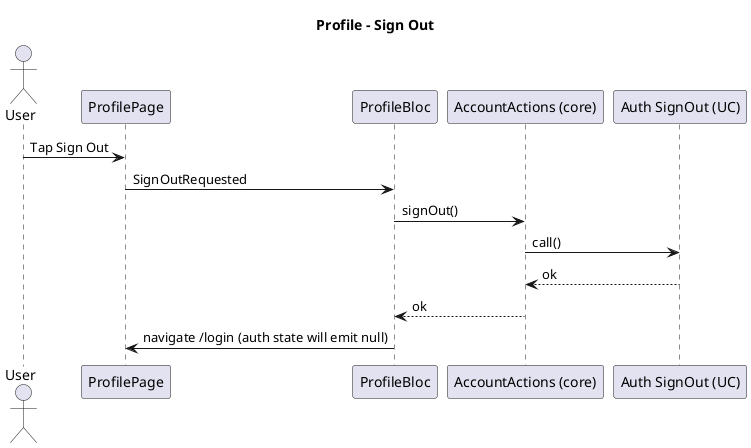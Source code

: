 @startuml
title Profile - Sign Out

actor User as U
participant "ProfilePage" as UI
participant "ProfileBloc" as B
participant "AccountActions (core)" as AA
participant "Auth SignOut (UC)" as SO

U -> UI : Tap Sign Out
UI -> B : SignOutRequested
B -> AA : signOut()
AA -> SO : call()
SO --> AA : ok
AA --> B : ok
B -> UI : navigate /login (auth state will emit null)

@enduml
